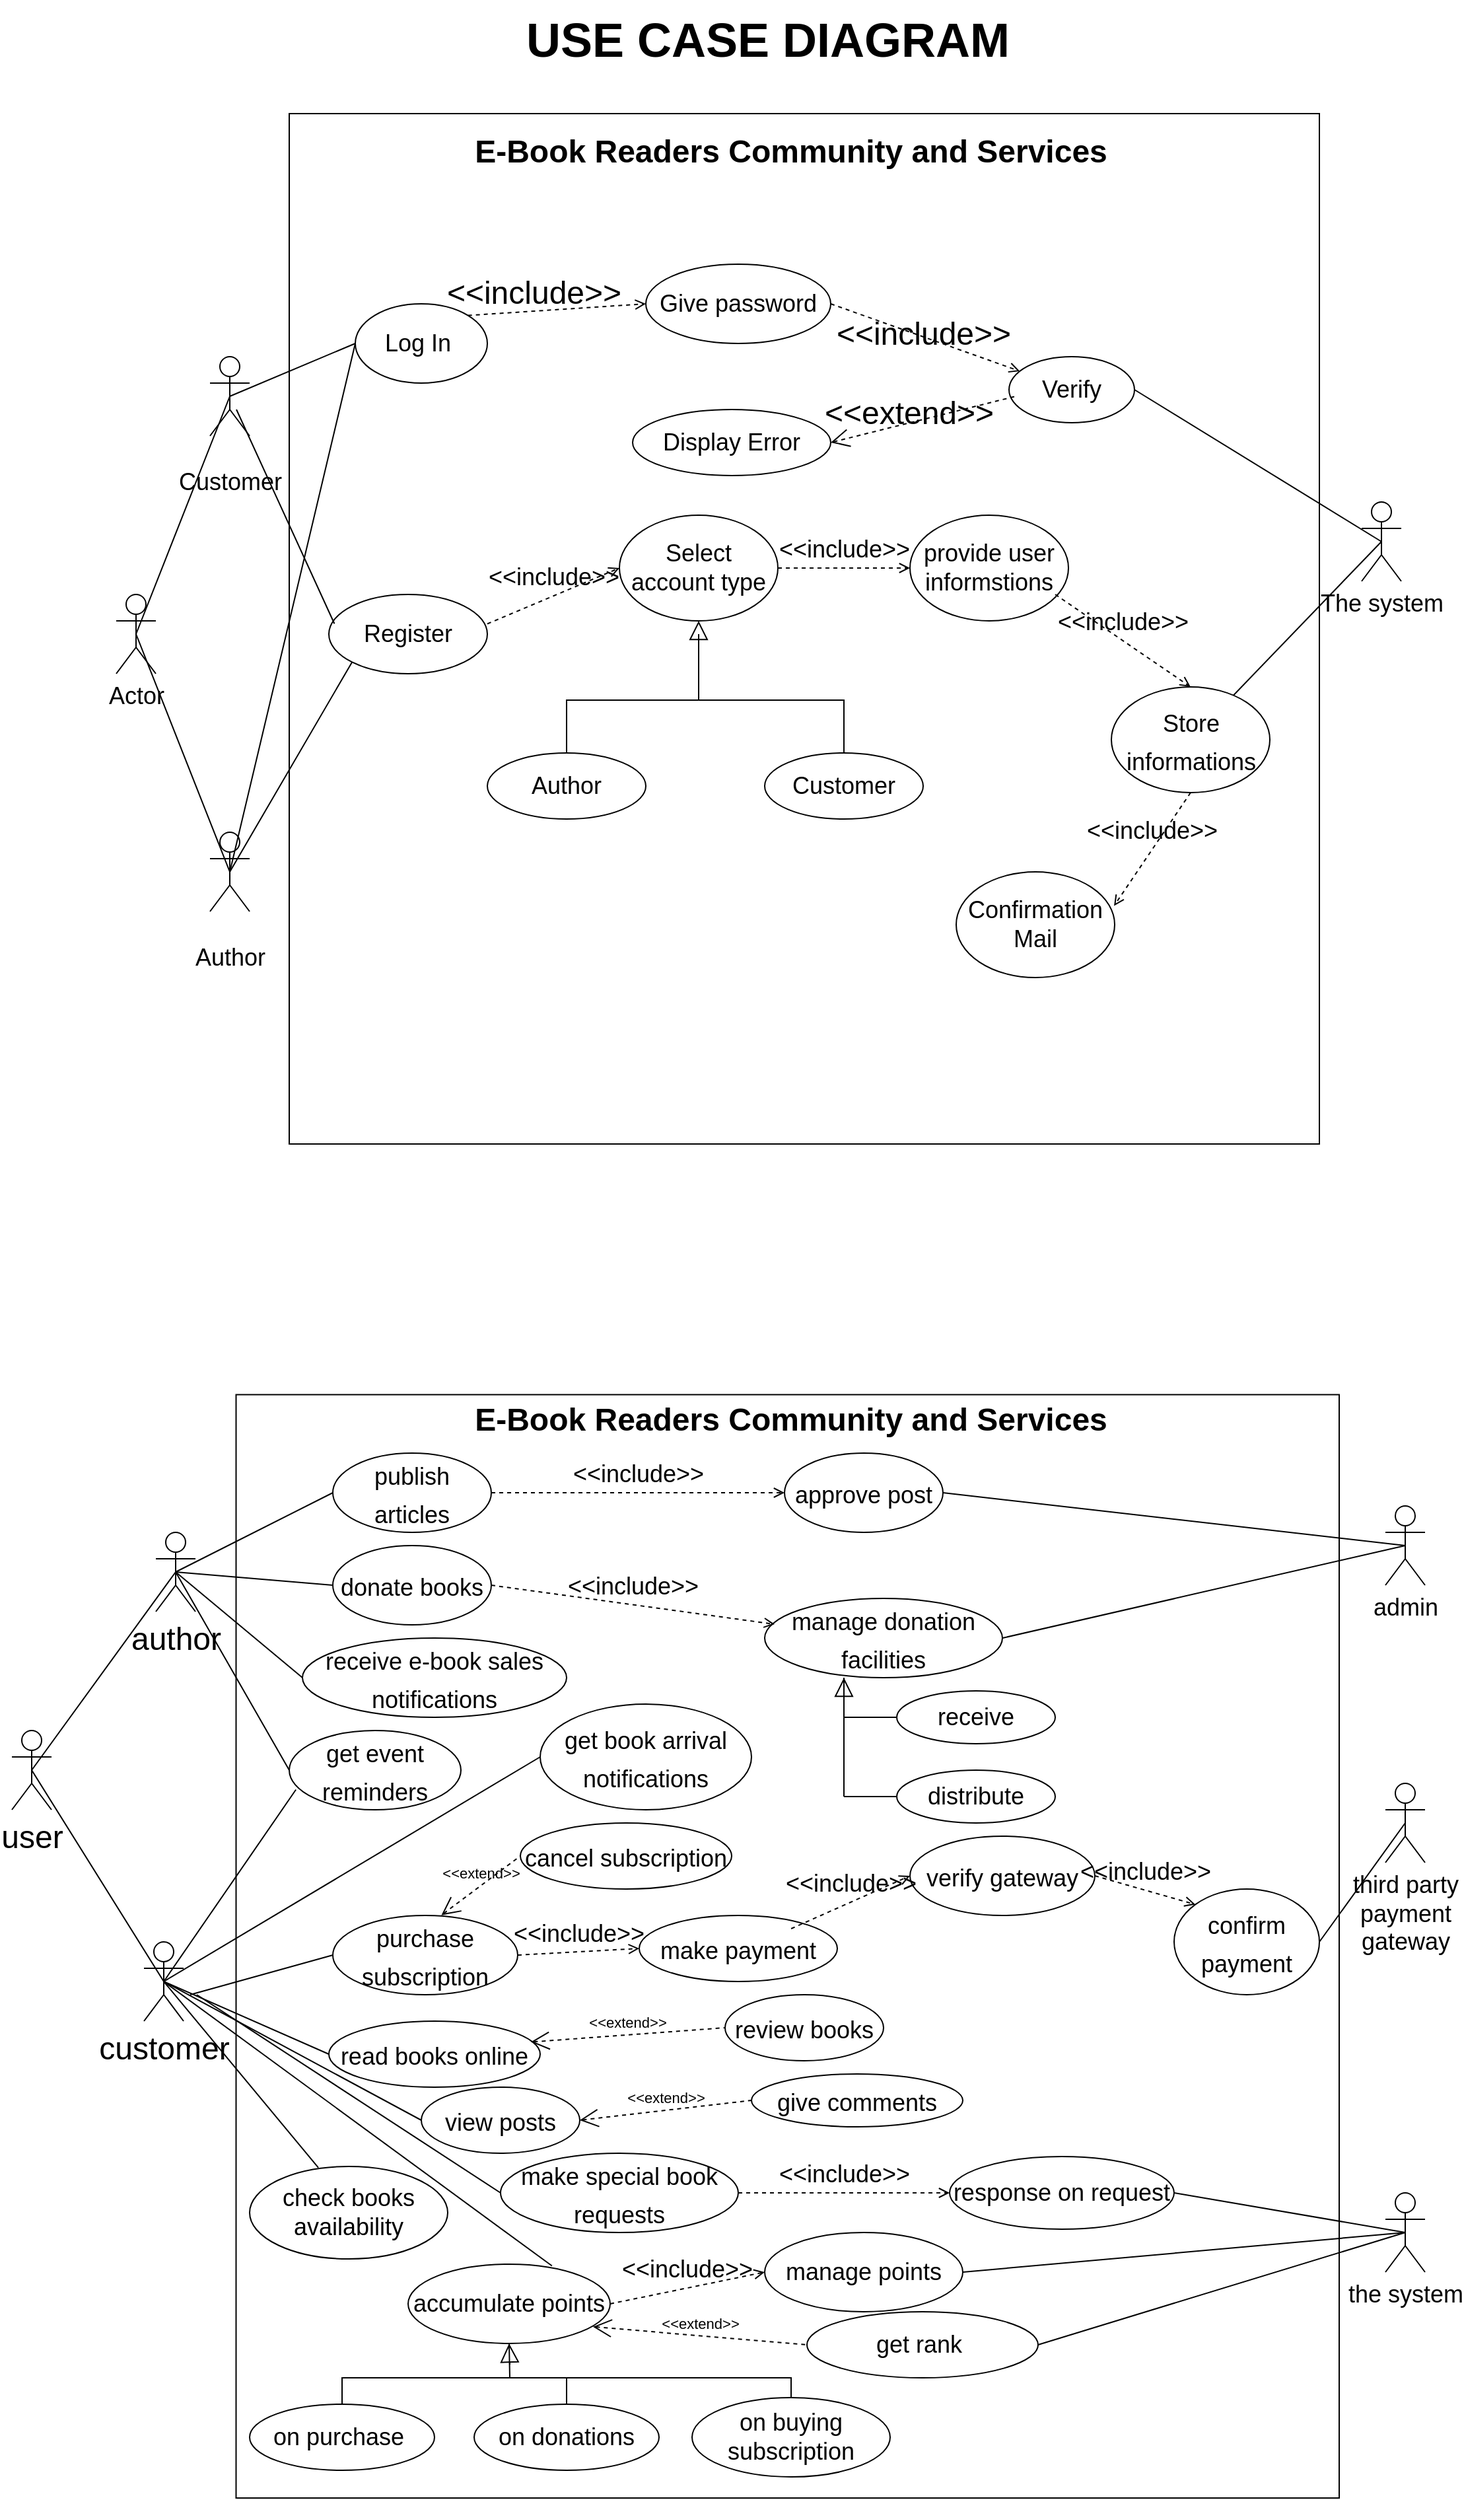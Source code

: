 <mxfile version="20.2.7" type="device"><diagram id="DqtLu0fBG9rYrL2B1Qx4" name="Page-1"><mxGraphModel dx="1038" dy="1740" grid="1" gridSize="10" guides="1" tooltips="1" connect="1" arrows="1" fold="1" page="1" pageScale="1" pageWidth="827" pageHeight="1169" math="0" shadow="0"><root><mxCell id="0"/><mxCell id="1" parent="0"/><mxCell id="-bQenztyW2nHjp4PlmXF-6" value="" style="whiteSpace=wrap;html=1;aspect=fixed;" parent="1" vertex="1"><mxGeometry x="260" y="-1034" width="780" height="780" as="geometry"/></mxCell><mxCell id="-bQenztyW2nHjp4PlmXF-8" value="&lt;b&gt;&lt;font style=&quot;font-size: 36px;&quot;&gt;USE CASE DIAGRAM&lt;/font&gt;&lt;/b&gt;" style="text;html=1;align=center;verticalAlign=middle;resizable=0;points=[];autosize=1;strokeColor=none;fillColor=none;" parent="1" vertex="1"><mxGeometry x="427" y="-1120" width="390" height="60" as="geometry"/></mxCell><mxCell id="-bQenztyW2nHjp4PlmXF-17" value="&lt;font style=&quot;font-size: 18px;&quot;&gt;Customer&lt;/font&gt;" style="shape=umlActor;verticalLabelPosition=bottom;verticalAlign=top;html=1;outlineConnect=0;fontSize=36;" parent="1" vertex="1"><mxGeometry x="200" y="-850" width="30" height="60" as="geometry"/></mxCell><mxCell id="-bQenztyW2nHjp4PlmXF-18" value="&lt;font style=&quot;font-size: 18px;&quot;&gt;Author&lt;/font&gt;" style="shape=umlActor;verticalLabelPosition=bottom;verticalAlign=top;html=1;outlineConnect=0;fontSize=36;" parent="1" vertex="1"><mxGeometry x="200" y="-490" width="30" height="60" as="geometry"/></mxCell><mxCell id="-bQenztyW2nHjp4PlmXF-21" value="Log In&amp;nbsp;" style="ellipse;whiteSpace=wrap;html=1;fontSize=18;" parent="1" vertex="1"><mxGeometry x="310" y="-890" width="100" height="60" as="geometry"/></mxCell><mxCell id="-bQenztyW2nHjp4PlmXF-22" value="Display Error" style="ellipse;whiteSpace=wrap;html=1;fontSize=18;" parent="1" vertex="1"><mxGeometry x="520" y="-810" width="150" height="50" as="geometry"/></mxCell><mxCell id="-bQenztyW2nHjp4PlmXF-23" value="Give password" style="ellipse;whiteSpace=wrap;html=1;fontSize=18;" parent="1" vertex="1"><mxGeometry x="530" y="-920" width="140" height="60" as="geometry"/></mxCell><mxCell id="-bQenztyW2nHjp4PlmXF-24" value="Select account type" style="ellipse;whiteSpace=wrap;html=1;fontSize=18;" parent="1" vertex="1"><mxGeometry x="510" y="-730" width="120" height="80" as="geometry"/></mxCell><mxCell id="-bQenztyW2nHjp4PlmXF-25" value="Verify" style="ellipse;whiteSpace=wrap;html=1;fontSize=18;" parent="1" vertex="1"><mxGeometry x="805" y="-850" width="95" height="50" as="geometry"/></mxCell><mxCell id="-bQenztyW2nHjp4PlmXF-26" value="Register" style="ellipse;whiteSpace=wrap;html=1;fontSize=18;" parent="1" vertex="1"><mxGeometry x="290" y="-670" width="120" height="60" as="geometry"/></mxCell><mxCell id="-bQenztyW2nHjp4PlmXF-27" value="provide user informstions" style="ellipse;whiteSpace=wrap;html=1;fontSize=18;" parent="1" vertex="1"><mxGeometry x="730" y="-730" width="120" height="80" as="geometry"/></mxCell><mxCell id="-bQenztyW2nHjp4PlmXF-29" value="&lt;b&gt;E-Book Readers Community and Services&lt;/b&gt;" style="text;html=1;strokeColor=none;fillColor=none;align=center;verticalAlign=middle;whiteSpace=wrap;rounded=0;fontSize=24;" parent="1" vertex="1"><mxGeometry x="305" y="-1020" width="670" height="30" as="geometry"/></mxCell><mxCell id="-bQenztyW2nHjp4PlmXF-37" value="" style="endArrow=none;html=1;rounded=0;fontSize=24;exitX=0.5;exitY=0.5;exitDx=0;exitDy=0;exitPerimeter=0;entryX=0;entryY=0.5;entryDx=0;entryDy=0;" parent="1" source="-bQenztyW2nHjp4PlmXF-17" target="-bQenztyW2nHjp4PlmXF-21" edge="1"><mxGeometry width="50" height="50" relative="1" as="geometry"><mxPoint x="250" y="-770" as="sourcePoint"/><mxPoint x="300" y="-820" as="targetPoint"/></mxGeometry></mxCell><mxCell id="-bQenztyW2nHjp4PlmXF-39" value="" style="endArrow=none;html=1;rounded=0;fontSize=24;exitX=0.667;exitY=0.667;exitDx=0;exitDy=0;exitPerimeter=0;entryX=0.035;entryY=0.369;entryDx=0;entryDy=0;entryPerimeter=0;" parent="1" source="-bQenztyW2nHjp4PlmXF-17" target="-bQenztyW2nHjp4PlmXF-26" edge="1"><mxGeometry width="50" height="50" relative="1" as="geometry"><mxPoint x="600" y="-650" as="sourcePoint"/><mxPoint x="650" y="-700" as="targetPoint"/></mxGeometry></mxCell><mxCell id="-bQenztyW2nHjp4PlmXF-40" value="&amp;lt;&amp;lt;include&amp;gt;&amp;gt;" style="html=1;verticalAlign=bottom;labelBackgroundColor=none;endArrow=open;endFill=0;dashed=1;rounded=0;fontSize=24;exitX=1;exitY=0;exitDx=0;exitDy=0;" parent="1" source="-bQenztyW2nHjp4PlmXF-21" edge="1"><mxGeometry x="-0.259" y="-3" width="160" relative="1" as="geometry"><mxPoint x="420" y="-830" as="sourcePoint"/><mxPoint x="530" y="-890" as="targetPoint"/><Array as="points"/><mxPoint as="offset"/></mxGeometry></mxCell><mxCell id="-bQenztyW2nHjp4PlmXF-41" value="&amp;lt;&amp;lt;include&amp;gt;&amp;gt;" style="html=1;verticalAlign=bottom;labelBackgroundColor=none;endArrow=open;endFill=0;dashed=1;rounded=0;fontSize=24;" parent="1" target="-bQenztyW2nHjp4PlmXF-25" edge="1"><mxGeometry x="0.045" y="-14" width="160" relative="1" as="geometry"><mxPoint x="670" y="-890" as="sourcePoint"/><mxPoint x="830" y="-890" as="targetPoint"/><mxPoint as="offset"/></mxGeometry></mxCell><mxCell id="-bQenztyW2nHjp4PlmXF-44" value="&amp;lt;&amp;lt;extend&amp;gt;&amp;gt;" style="edgeStyle=none;html=1;startArrow=open;endArrow=none;startSize=12;verticalAlign=bottom;dashed=1;labelBackgroundColor=none;rounded=0;fontSize=24;exitX=1;exitY=0.5;exitDx=0;exitDy=0;" parent="1" source="-bQenztyW2nHjp4PlmXF-22" edge="1"><mxGeometry x="-0.176" y="-10" width="160" relative="1" as="geometry"><mxPoint x="650" y="-820" as="sourcePoint"/><mxPoint x="810" y="-820" as="targetPoint"/><mxPoint x="-1" as="offset"/></mxGeometry></mxCell><mxCell id="-bQenztyW2nHjp4PlmXF-46" value="&lt;font style=&quot;font-size: 18px;&quot;&gt;Store informations&lt;/font&gt;" style="ellipse;whiteSpace=wrap;html=1;fontSize=24;" parent="1" vertex="1"><mxGeometry x="882.5" y="-600" width="120" height="80" as="geometry"/></mxCell><mxCell id="-bQenztyW2nHjp4PlmXF-47" value="Confirmation Mail" style="ellipse;whiteSpace=wrap;html=1;fontSize=18;" parent="1" vertex="1"><mxGeometry x="765" y="-460" width="120" height="80" as="geometry"/></mxCell><mxCell id="-bQenztyW2nHjp4PlmXF-50" value="&amp;lt;&amp;lt;include&amp;gt;&amp;gt;" style="html=1;verticalAlign=bottom;labelBackgroundColor=none;endArrow=open;endFill=0;dashed=1;rounded=0;fontSize=18;exitX=1;exitY=0.371;exitDx=0;exitDy=0;exitPerimeter=0;" parent="1" source="-bQenztyW2nHjp4PlmXF-26" edge="1"><mxGeometry width="160" relative="1" as="geometry"><mxPoint x="350" y="-690" as="sourcePoint"/><mxPoint x="510" y="-690" as="targetPoint"/></mxGeometry></mxCell><mxCell id="-bQenztyW2nHjp4PlmXF-51" value="&amp;lt;&amp;lt;include&amp;gt;&amp;gt;" style="html=1;verticalAlign=bottom;labelBackgroundColor=none;endArrow=open;endFill=0;dashed=1;rounded=0;fontSize=18;entryX=0;entryY=0.5;entryDx=0;entryDy=0;exitX=1;exitY=0.5;exitDx=0;exitDy=0;" parent="1" source="-bQenztyW2nHjp4PlmXF-24" target="-bQenztyW2nHjp4PlmXF-27" edge="1"><mxGeometry width="160" relative="1" as="geometry"><mxPoint x="620" y="-700" as="sourcePoint"/><mxPoint x="780" y="-700" as="targetPoint"/></mxGeometry></mxCell><mxCell id="-bQenztyW2nHjp4PlmXF-52" value="&amp;lt;&amp;lt;include&amp;gt;&amp;gt;" style="html=1;verticalAlign=bottom;labelBackgroundColor=none;endArrow=open;endFill=0;dashed=1;rounded=0;fontSize=18;entryX=0.5;entryY=0;entryDx=0;entryDy=0;" parent="1" target="-bQenztyW2nHjp4PlmXF-46" edge="1"><mxGeometry width="160" relative="1" as="geometry"><mxPoint x="840" y="-670" as="sourcePoint"/><mxPoint x="1000" y="-670" as="targetPoint"/></mxGeometry></mxCell><mxCell id="-bQenztyW2nHjp4PlmXF-54" value="&amp;lt;&amp;lt;include&amp;gt;&amp;gt;" style="html=1;verticalAlign=bottom;labelBackgroundColor=none;endArrow=open;endFill=0;dashed=1;rounded=0;fontSize=18;entryX=0.996;entryY=0.322;entryDx=0;entryDy=0;entryPerimeter=0;exitX=0.5;exitY=1;exitDx=0;exitDy=0;" parent="1" source="-bQenztyW2nHjp4PlmXF-46" target="-bQenztyW2nHjp4PlmXF-47" edge="1"><mxGeometry width="160" relative="1" as="geometry"><mxPoint x="700" y="-600" as="sourcePoint"/><mxPoint x="860" y="-600" as="targetPoint"/></mxGeometry></mxCell><mxCell id="-bQenztyW2nHjp4PlmXF-57" value="" style="endArrow=none;html=1;rounded=0;fontSize=18;exitX=0.5;exitY=0.5;exitDx=0;exitDy=0;exitPerimeter=0;entryX=0;entryY=0.5;entryDx=0;entryDy=0;" parent="1" source="-bQenztyW2nHjp4PlmXF-18" target="-bQenztyW2nHjp4PlmXF-21" edge="1"><mxGeometry width="50" height="50" relative="1" as="geometry"><mxPoint x="190" y="-470" as="sourcePoint"/><mxPoint x="240" y="-520" as="targetPoint"/></mxGeometry></mxCell><mxCell id="-bQenztyW2nHjp4PlmXF-58" value="" style="endArrow=none;html=1;rounded=0;fontSize=18;exitX=0.5;exitY=0.5;exitDx=0;exitDy=0;exitPerimeter=0;entryX=0;entryY=1;entryDx=0;entryDy=0;" parent="1" source="-bQenztyW2nHjp4PlmXF-18" target="-bQenztyW2nHjp4PlmXF-26" edge="1"><mxGeometry width="50" height="50" relative="1" as="geometry"><mxPoint x="200" y="-460" as="sourcePoint"/><mxPoint x="250" y="-510" as="targetPoint"/></mxGeometry></mxCell><mxCell id="-bQenztyW2nHjp4PlmXF-65" value="Author" style="ellipse;whiteSpace=wrap;html=1;fontSize=18;" parent="1" vertex="1"><mxGeometry x="410" y="-550" width="120" height="50" as="geometry"/></mxCell><mxCell id="-bQenztyW2nHjp4PlmXF-66" value="Customer" style="ellipse;whiteSpace=wrap;html=1;fontSize=18;" parent="1" vertex="1"><mxGeometry x="620" y="-550" width="120" height="50" as="geometry"/></mxCell><mxCell id="-bQenztyW2nHjp4PlmXF-70" value="The system" style="shape=umlActor;verticalLabelPosition=bottom;verticalAlign=top;html=1;outlineConnect=0;fontSize=18;" parent="1" vertex="1"><mxGeometry x="1072" y="-740" width="30" height="60" as="geometry"/></mxCell><mxCell id="-bQenztyW2nHjp4PlmXF-71" value="" style="endArrow=none;html=1;rounded=0;fontSize=18;exitX=1;exitY=0.5;exitDx=0;exitDy=0;entryX=0.5;entryY=0.5;entryDx=0;entryDy=0;entryPerimeter=0;" parent="1" source="-bQenztyW2nHjp4PlmXF-25" target="-bQenztyW2nHjp4PlmXF-70" edge="1"><mxGeometry width="50" height="50" relative="1" as="geometry"><mxPoint x="960" y="-750" as="sourcePoint"/><mxPoint x="1010" y="-800" as="targetPoint"/></mxGeometry></mxCell><mxCell id="-bQenztyW2nHjp4PlmXF-72" value="" style="endArrow=none;html=1;rounded=0;fontSize=18;entryX=0.5;entryY=0.5;entryDx=0;entryDy=0;entryPerimeter=0;" parent="1" source="-bQenztyW2nHjp4PlmXF-46" target="-bQenztyW2nHjp4PlmXF-70" edge="1"><mxGeometry width="50" height="50" relative="1" as="geometry"><mxPoint x="1080" y="-570" as="sourcePoint"/><mxPoint x="1130" y="-620" as="targetPoint"/></mxGeometry></mxCell><mxCell id="-bQenztyW2nHjp4PlmXF-74" value="" style="whiteSpace=wrap;html=1;aspect=fixed;fontSize=18;" parent="1" vertex="1"><mxGeometry x="219.75" y="-64.25" width="835.25" height="835.25" as="geometry"/></mxCell><mxCell id="-bQenztyW2nHjp4PlmXF-75" value="Actor" style="shape=umlActor;verticalLabelPosition=bottom;verticalAlign=top;html=1;outlineConnect=0;fontSize=18;" parent="1" vertex="1"><mxGeometry x="129" y="-670" width="30" height="60" as="geometry"/></mxCell><mxCell id="-bQenztyW2nHjp4PlmXF-77" value="" style="endArrow=none;html=1;rounded=0;fontSize=18;entryX=0.5;entryY=0.5;entryDx=0;entryDy=0;entryPerimeter=0;exitX=0.5;exitY=0.5;exitDx=0;exitDy=0;exitPerimeter=0;" parent="1" source="-bQenztyW2nHjp4PlmXF-75" target="-bQenztyW2nHjp4PlmXF-17" edge="1"><mxGeometry width="50" height="50" relative="1" as="geometry"><mxPoint x="40" y="-750" as="sourcePoint"/><mxPoint x="90" y="-800" as="targetPoint"/></mxGeometry></mxCell><mxCell id="-bQenztyW2nHjp4PlmXF-78" value="" style="endArrow=none;html=1;rounded=0;fontSize=18;exitX=0.5;exitY=0.5;exitDx=0;exitDy=0;exitPerimeter=0;entryX=0.5;entryY=0.5;entryDx=0;entryDy=0;entryPerimeter=0;" parent="1" source="-bQenztyW2nHjp4PlmXF-75" target="-bQenztyW2nHjp4PlmXF-18" edge="1"><mxGeometry width="50" height="50" relative="1" as="geometry"><mxPoint x="90" y="-520" as="sourcePoint"/><mxPoint x="140" y="-570" as="targetPoint"/></mxGeometry></mxCell><mxCell id="-bQenztyW2nHjp4PlmXF-81" value="&lt;b&gt;E-Book Readers Community and Services&lt;/b&gt;" style="text;html=1;strokeColor=none;fillColor=none;align=center;verticalAlign=middle;whiteSpace=wrap;rounded=0;fontSize=24;" parent="1" vertex="1"><mxGeometry x="355" y="-60" width="570" height="30" as="geometry"/></mxCell><mxCell id="-bQenztyW2nHjp4PlmXF-82" value="user" style="shape=umlActor;verticalLabelPosition=bottom;verticalAlign=top;html=1;outlineConnect=0;fontSize=24;" parent="1" vertex="1"><mxGeometry x="50" y="190" width="30" height="60" as="geometry"/></mxCell><mxCell id="-bQenztyW2nHjp4PlmXF-83" value="author" style="shape=umlActor;verticalLabelPosition=bottom;verticalAlign=top;html=1;outlineConnect=0;fontSize=24;" parent="1" vertex="1"><mxGeometry x="159" y="40" width="30" height="60" as="geometry"/></mxCell><mxCell id="-bQenztyW2nHjp4PlmXF-84" value="customer" style="shape=umlActor;verticalLabelPosition=bottom;verticalAlign=top;html=1;outlineConnect=0;fontSize=24;" parent="1" vertex="1"><mxGeometry x="150" y="350" width="30" height="60" as="geometry"/></mxCell><mxCell id="-bQenztyW2nHjp4PlmXF-86" value="" style="endArrow=none;html=1;rounded=0;fontSize=24;exitX=0.5;exitY=0.5;exitDx=0;exitDy=0;exitPerimeter=0;entryX=0.5;entryY=0.5;entryDx=0;entryDy=0;entryPerimeter=0;" parent="1" source="-bQenztyW2nHjp4PlmXF-82" target="-bQenztyW2nHjp4PlmXF-83" edge="1"><mxGeometry width="50" height="50" relative="1" as="geometry"><mxPoint x="120" y="250" as="sourcePoint"/><mxPoint x="170" y="200" as="targetPoint"/></mxGeometry></mxCell><mxCell id="-bQenztyW2nHjp4PlmXF-87" value="" style="endArrow=none;html=1;rounded=0;fontSize=24;entryX=0.5;entryY=0.5;entryDx=0;entryDy=0;entryPerimeter=0;exitX=0.5;exitY=0.5;exitDx=0;exitDy=0;exitPerimeter=0;" parent="1" source="-bQenztyW2nHjp4PlmXF-84" target="-bQenztyW2nHjp4PlmXF-82" edge="1"><mxGeometry width="50" height="50" relative="1" as="geometry"><mxPoint x="80" y="390" as="sourcePoint"/><mxPoint x="130" y="340" as="targetPoint"/></mxGeometry></mxCell><mxCell id="-bQenztyW2nHjp4PlmXF-92" value="&lt;font style=&quot;font-size: 18px;&quot;&gt;approve post&lt;/font&gt;" style="ellipse;whiteSpace=wrap;html=1;fontSize=24;" parent="1" vertex="1"><mxGeometry x="635" y="-20" width="120" height="60" as="geometry"/></mxCell><mxCell id="-bQenztyW2nHjp4PlmXF-93" value="&lt;font style=&quot;font-size: 18px;&quot;&gt;publish articles&lt;/font&gt;" style="ellipse;whiteSpace=wrap;html=1;fontSize=24;" parent="1" vertex="1"><mxGeometry x="293" y="-20" width="120" height="60" as="geometry"/></mxCell><mxCell id="-bQenztyW2nHjp4PlmXF-94" value="&lt;font style=&quot;font-size: 18px;&quot;&gt;donate books&lt;/font&gt;" style="ellipse;whiteSpace=wrap;html=1;fontSize=24;" parent="1" vertex="1"><mxGeometry x="293" y="50" width="120" height="60" as="geometry"/></mxCell><mxCell id="-bQenztyW2nHjp4PlmXF-95" value="&lt;font style=&quot;font-size: 18px;&quot;&gt;manage donation facilities&lt;/font&gt;" style="ellipse;whiteSpace=wrap;html=1;fontSize=24;" parent="1" vertex="1"><mxGeometry x="620" y="90" width="180" height="60" as="geometry"/></mxCell><mxCell id="-bQenztyW2nHjp4PlmXF-96" value="&lt;font style=&quot;font-size: 18px;&quot;&gt;receive e-book sales notifications&lt;/font&gt;" style="ellipse;whiteSpace=wrap;html=1;fontSize=24;" parent="1" vertex="1"><mxGeometry x="270" y="120" width="200" height="60" as="geometry"/></mxCell><mxCell id="-bQenztyW2nHjp4PlmXF-97" value="&lt;font style=&quot;font-size: 18px;&quot;&gt;make payment&lt;/font&gt;" style="ellipse;whiteSpace=wrap;html=1;fontSize=24;" parent="1" vertex="1"><mxGeometry x="525" y="330" width="150" height="50" as="geometry"/></mxCell><mxCell id="-bQenztyW2nHjp4PlmXF-98" value="&lt;font style=&quot;font-size: 18px;&quot;&gt;get event reminders&lt;/font&gt;" style="ellipse;whiteSpace=wrap;html=1;fontSize=24;" parent="1" vertex="1"><mxGeometry x="260" y="190" width="130" height="60" as="geometry"/></mxCell><mxCell id="-bQenztyW2nHjp4PlmXF-99" value="&lt;font style=&quot;font-size: 18px;&quot;&gt;get book arrival notifications&lt;/font&gt;" style="ellipse;whiteSpace=wrap;html=1;fontSize=24;" parent="1" vertex="1"><mxGeometry x="450" y="170" width="160" height="80" as="geometry"/></mxCell><mxCell id="-bQenztyW2nHjp4PlmXF-100" value="&lt;font style=&quot;font-size: 18px;&quot;&gt;purchase subscription&lt;/font&gt;" style="ellipse;whiteSpace=wrap;html=1;fontSize=24;" parent="1" vertex="1"><mxGeometry x="293" y="330" width="140" height="60" as="geometry"/></mxCell><mxCell id="-bQenztyW2nHjp4PlmXF-102" value="&lt;font style=&quot;font-size: 18px;&quot;&gt;read books online&lt;/font&gt;" style="ellipse;whiteSpace=wrap;html=1;fontSize=24;" parent="1" vertex="1"><mxGeometry x="290" y="410" width="160" height="50" as="geometry"/></mxCell><mxCell id="-bQenztyW2nHjp4PlmXF-104" value="&lt;font style=&quot;font-size: 18px;&quot;&gt;verify gateway&lt;/font&gt;" style="ellipse;whiteSpace=wrap;html=1;fontSize=24;" parent="1" vertex="1"><mxGeometry x="730" y="270" width="140" height="60" as="geometry"/></mxCell><mxCell id="-bQenztyW2nHjp4PlmXF-105" value="&lt;font style=&quot;font-size: 18px;&quot;&gt;view posts&lt;/font&gt;" style="ellipse;whiteSpace=wrap;html=1;fontSize=24;" parent="1" vertex="1"><mxGeometry x="360" y="460" width="120" height="50" as="geometry"/></mxCell><mxCell id="-bQenztyW2nHjp4PlmXF-106" value="&lt;font style=&quot;font-size: 18px;&quot;&gt;review books&lt;/font&gt;" style="ellipse;whiteSpace=wrap;html=1;fontSize=24;" parent="1" vertex="1"><mxGeometry x="590" y="390" width="120" height="50" as="geometry"/></mxCell><mxCell id="-bQenztyW2nHjp4PlmXF-107" value="&lt;font style=&quot;font-size: 18px;&quot;&gt;give comments&lt;/font&gt;" style="ellipse;whiteSpace=wrap;html=1;fontSize=24;" parent="1" vertex="1"><mxGeometry x="610" y="450" width="160" height="40" as="geometry"/></mxCell><mxCell id="-bQenztyW2nHjp4PlmXF-108" value="&lt;font style=&quot;font-size: 18px;&quot;&gt;confirm payment&lt;/font&gt;" style="ellipse;whiteSpace=wrap;html=1;fontSize=24;" parent="1" vertex="1"><mxGeometry x="930" y="310" width="110" height="80" as="geometry"/></mxCell><mxCell id="-bQenztyW2nHjp4PlmXF-109" value="&lt;font style=&quot;font-size: 18px;&quot;&gt;make special book requests&lt;/font&gt;" style="ellipse;whiteSpace=wrap;html=1;fontSize=24;" parent="1" vertex="1"><mxGeometry x="420" y="510" width="180" height="60" as="geometry"/></mxCell><mxCell id="-bQenztyW2nHjp4PlmXF-110" value="&lt;font style=&quot;font-size: 18px;&quot;&gt;cancel subscription&lt;/font&gt;" style="ellipse;whiteSpace=wrap;html=1;fontSize=24;" parent="1" vertex="1"><mxGeometry x="435" y="260" width="160" height="50" as="geometry"/></mxCell><mxCell id="-bQenztyW2nHjp4PlmXF-112" value="" style="endArrow=none;html=1;rounded=0;fontSize=18;entryX=0;entryY=0.5;entryDx=0;entryDy=0;exitX=0.5;exitY=0.5;exitDx=0;exitDy=0;exitPerimeter=0;" parent="1" source="-bQenztyW2nHjp4PlmXF-83" target="-bQenztyW2nHjp4PlmXF-93" edge="1"><mxGeometry width="50" height="50" relative="1" as="geometry"><mxPoint x="600" y="230" as="sourcePoint"/><mxPoint x="650" y="180" as="targetPoint"/></mxGeometry></mxCell><mxCell id="-bQenztyW2nHjp4PlmXF-113" value="" style="endArrow=none;html=1;rounded=0;fontSize=18;exitX=0.5;exitY=0.5;exitDx=0;exitDy=0;exitPerimeter=0;entryX=0;entryY=0.5;entryDx=0;entryDy=0;" parent="1" source="-bQenztyW2nHjp4PlmXF-83" target="-bQenztyW2nHjp4PlmXF-94" edge="1"><mxGeometry width="50" height="50" relative="1" as="geometry"><mxPoint x="250" y="130" as="sourcePoint"/><mxPoint x="300" y="80" as="targetPoint"/></mxGeometry></mxCell><mxCell id="-bQenztyW2nHjp4PlmXF-114" value="" style="endArrow=none;html=1;rounded=0;fontSize=18;exitX=0.5;exitY=0.5;exitDx=0;exitDy=0;exitPerimeter=0;entryX=0;entryY=0.5;entryDx=0;entryDy=0;" parent="1" source="-bQenztyW2nHjp4PlmXF-83" target="-bQenztyW2nHjp4PlmXF-96" edge="1"><mxGeometry width="50" height="50" relative="1" as="geometry"><mxPoint x="230" y="180" as="sourcePoint"/><mxPoint x="280" y="130" as="targetPoint"/></mxGeometry></mxCell><mxCell id="-bQenztyW2nHjp4PlmXF-115" value="" style="endArrow=none;html=1;rounded=0;fontSize=18;exitX=0.5;exitY=0.5;exitDx=0;exitDy=0;exitPerimeter=0;entryX=0;entryY=0.5;entryDx=0;entryDy=0;" parent="1" source="-bQenztyW2nHjp4PlmXF-83" target="-bQenztyW2nHjp4PlmXF-98" edge="1"><mxGeometry width="50" height="50" relative="1" as="geometry"><mxPoint x="250" y="260" as="sourcePoint"/><mxPoint x="300" y="210" as="targetPoint"/></mxGeometry></mxCell><mxCell id="-bQenztyW2nHjp4PlmXF-116" value="" style="endArrow=none;html=1;rounded=0;fontSize=18;exitX=0.5;exitY=0.5;exitDx=0;exitDy=0;exitPerimeter=0;entryX=0;entryY=0.5;entryDx=0;entryDy=0;" parent="1" source="-bQenztyW2nHjp4PlmXF-84" target="-bQenztyW2nHjp4PlmXF-99" edge="1"><mxGeometry width="50" height="50" relative="1" as="geometry"><mxPoint x="600" y="230" as="sourcePoint"/><mxPoint x="650" y="180" as="targetPoint"/></mxGeometry></mxCell><mxCell id="-bQenztyW2nHjp4PlmXF-117" value="" style="endArrow=none;html=1;rounded=0;fontSize=18;entryX=0;entryY=0.5;entryDx=0;entryDy=0;" parent="1" target="-bQenztyW2nHjp4PlmXF-100" edge="1"><mxGeometry width="50" height="50" relative="1" as="geometry"><mxPoint x="185" y="390" as="sourcePoint"/><mxPoint x="300" y="380" as="targetPoint"/></mxGeometry></mxCell><mxCell id="-bQenztyW2nHjp4PlmXF-118" value="" style="endArrow=none;html=1;rounded=0;fontSize=18;exitX=0.5;exitY=0.5;exitDx=0;exitDy=0;exitPerimeter=0;entryX=0.039;entryY=0.746;entryDx=0;entryDy=0;entryPerimeter=0;" parent="1" source="-bQenztyW2nHjp4PlmXF-84" target="-bQenztyW2nHjp4PlmXF-98" edge="1"><mxGeometry width="50" height="50" relative="1" as="geometry"><mxPoint x="610" y="370" as="sourcePoint"/><mxPoint x="650" y="330" as="targetPoint"/></mxGeometry></mxCell><mxCell id="-bQenztyW2nHjp4PlmXF-119" value="" style="endArrow=none;html=1;rounded=0;fontSize=18;exitX=0.5;exitY=0.5;exitDx=0;exitDy=0;exitPerimeter=0;entryX=0;entryY=0.5;entryDx=0;entryDy=0;" parent="1" source="-bQenztyW2nHjp4PlmXF-84" target="-bQenztyW2nHjp4PlmXF-102" edge="1"><mxGeometry width="50" height="50" relative="1" as="geometry"><mxPoint x="250" y="460" as="sourcePoint"/><mxPoint x="300" y="410" as="targetPoint"/></mxGeometry></mxCell><mxCell id="-bQenztyW2nHjp4PlmXF-120" value="" style="endArrow=none;html=1;rounded=0;fontSize=18;exitX=0.5;exitY=0.5;exitDx=0;exitDy=0;exitPerimeter=0;entryX=0;entryY=0.5;entryDx=0;entryDy=0;" parent="1" source="-bQenztyW2nHjp4PlmXF-84" target="-bQenztyW2nHjp4PlmXF-105" edge="1"><mxGeometry width="50" height="50" relative="1" as="geometry"><mxPoint x="230" y="530" as="sourcePoint"/><mxPoint x="280" y="480" as="targetPoint"/></mxGeometry></mxCell><mxCell id="-bQenztyW2nHjp4PlmXF-121" value="" style="endArrow=none;html=1;rounded=0;fontSize=18;entryX=0;entryY=0.5;entryDx=0;entryDy=0;" parent="1" target="-bQenztyW2nHjp4PlmXF-109" edge="1"><mxGeometry width="50" height="50" relative="1" as="geometry"><mxPoint x="190" y="390" as="sourcePoint"/><mxPoint x="300" y="510" as="targetPoint"/></mxGeometry></mxCell><mxCell id="-bQenztyW2nHjp4PlmXF-122" value="check books availability" style="ellipse;whiteSpace=wrap;html=1;fontSize=18;" parent="1" vertex="1"><mxGeometry x="230" y="520" width="150" height="70" as="geometry"/></mxCell><mxCell id="-bQenztyW2nHjp4PlmXF-123" value="accumulate points" style="ellipse;whiteSpace=wrap;html=1;fontSize=18;" parent="1" vertex="1"><mxGeometry x="350" y="594" width="153" height="60" as="geometry"/></mxCell><mxCell id="-bQenztyW2nHjp4PlmXF-124" value="response on request" style="ellipse;whiteSpace=wrap;html=1;fontSize=18;" parent="1" vertex="1"><mxGeometry x="760" y="512.5" width="170" height="55" as="geometry"/></mxCell><mxCell id="-bQenztyW2nHjp4PlmXF-125" value="get rank&amp;nbsp;" style="ellipse;whiteSpace=wrap;html=1;fontSize=18;" parent="1" vertex="1"><mxGeometry x="652" y="630" width="175" height="50" as="geometry"/></mxCell><mxCell id="-bQenztyW2nHjp4PlmXF-126" value="manage points" style="ellipse;whiteSpace=wrap;html=1;fontSize=18;" parent="1" vertex="1"><mxGeometry x="620" y="570" width="150" height="60" as="geometry"/></mxCell><mxCell id="-bQenztyW2nHjp4PlmXF-128" value="admin" style="shape=umlActor;verticalLabelPosition=bottom;verticalAlign=top;html=1;outlineConnect=0;fontSize=18;" parent="1" vertex="1"><mxGeometry x="1090" y="20" width="30" height="60" as="geometry"/></mxCell><mxCell id="-bQenztyW2nHjp4PlmXF-129" value="third party&lt;br&gt;payment&lt;br&gt;gateway&lt;br&gt;" style="shape=umlActor;verticalLabelPosition=bottom;verticalAlign=top;html=1;outlineConnect=0;fontSize=18;align=center;" parent="1" vertex="1"><mxGeometry x="1090" y="230" width="30" height="60" as="geometry"/></mxCell><mxCell id="-bQenztyW2nHjp4PlmXF-130" value="the system&lt;br&gt;" style="shape=umlActor;verticalLabelPosition=bottom;verticalAlign=top;html=1;outlineConnect=0;fontSize=18;" parent="1" vertex="1"><mxGeometry x="1090" y="540" width="30" height="60" as="geometry"/></mxCell><mxCell id="-bQenztyW2nHjp4PlmXF-132" value="on purchase&amp;nbsp;" style="ellipse;whiteSpace=wrap;html=1;fontSize=18;" parent="1" vertex="1"><mxGeometry x="230" y="700" width="140" height="50" as="geometry"/></mxCell><mxCell id="-bQenztyW2nHjp4PlmXF-133" value="on donations" style="ellipse;whiteSpace=wrap;html=1;fontSize=18;" parent="1" vertex="1"><mxGeometry x="400" y="700" width="140" height="50" as="geometry"/></mxCell><mxCell id="-bQenztyW2nHjp4PlmXF-134" value="on buying subscription" style="ellipse;whiteSpace=wrap;html=1;fontSize=18;" parent="1" vertex="1"><mxGeometry x="565" y="695" width="150" height="60" as="geometry"/></mxCell><mxCell id="-bQenztyW2nHjp4PlmXF-135" value="" style="endArrow=none;html=1;rounded=0;fontSize=18;exitX=0.5;exitY=0.5;exitDx=0;exitDy=0;exitPerimeter=0;entryX=0.347;entryY=0.013;entryDx=0;entryDy=0;entryPerimeter=0;" parent="1" source="-bQenztyW2nHjp4PlmXF-84" target="-bQenztyW2nHjp4PlmXF-122" edge="1"><mxGeometry width="50" height="50" relative="1" as="geometry"><mxPoint x="230" y="520" as="sourcePoint"/><mxPoint x="280" y="470" as="targetPoint"/></mxGeometry></mxCell><mxCell id="-bQenztyW2nHjp4PlmXF-136" value="" style="endArrow=none;html=1;rounded=0;fontSize=18;entryX=0.712;entryY=0.021;entryDx=0;entryDy=0;entryPerimeter=0;exitX=0.5;exitY=0.5;exitDx=0;exitDy=0;exitPerimeter=0;" parent="1" source="-bQenztyW2nHjp4PlmXF-84" target="-bQenztyW2nHjp4PlmXF-123" edge="1"><mxGeometry width="50" height="50" relative="1" as="geometry"><mxPoint x="190" y="390" as="sourcePoint"/><mxPoint x="340" y="610" as="targetPoint"/></mxGeometry></mxCell><mxCell id="-bQenztyW2nHjp4PlmXF-137" value="&amp;lt;&amp;lt;include&amp;gt;&amp;gt;" style="html=1;verticalAlign=bottom;labelBackgroundColor=none;endArrow=open;endFill=0;dashed=1;rounded=0;fontSize=18;exitX=1;exitY=0.5;exitDx=0;exitDy=0;entryX=0;entryY=0.5;entryDx=0;entryDy=0;" parent="1" source="-bQenztyW2nHjp4PlmXF-93" target="-bQenztyW2nHjp4PlmXF-92" edge="1"><mxGeometry width="160" relative="1" as="geometry"><mxPoint x="540" y="290" as="sourcePoint"/><mxPoint x="700" y="290" as="targetPoint"/></mxGeometry></mxCell><mxCell id="-bQenztyW2nHjp4PlmXF-139" value="&amp;lt;&amp;lt;include&amp;gt;&amp;gt;" style="html=1;verticalAlign=bottom;labelBackgroundColor=none;endArrow=open;endFill=0;dashed=1;rounded=0;fontSize=18;entryX=0.042;entryY=0.326;entryDx=0;entryDy=0;entryPerimeter=0;exitX=1;exitY=0.5;exitDx=0;exitDy=0;" parent="1" source="-bQenztyW2nHjp4PlmXF-94" target="-bQenztyW2nHjp4PlmXF-95" edge="1"><mxGeometry width="160" relative="1" as="geometry"><mxPoint x="420" y="80" as="sourcePoint"/><mxPoint x="580" y="80" as="targetPoint"/></mxGeometry></mxCell><mxCell id="-bQenztyW2nHjp4PlmXF-140" value="&amp;lt;&amp;lt;include&amp;gt;&amp;gt;" style="html=1;verticalAlign=bottom;labelBackgroundColor=none;endArrow=open;endFill=0;dashed=1;rounded=0;fontSize=18;exitX=1;exitY=0.5;exitDx=0;exitDy=0;entryX=0;entryY=0.5;entryDx=0;entryDy=0;" parent="1" source="-bQenztyW2nHjp4PlmXF-100" target="-bQenztyW2nHjp4PlmXF-97" edge="1"><mxGeometry width="160" relative="1" as="geometry"><mxPoint x="430" y="350" as="sourcePoint"/><mxPoint x="510" y="350" as="targetPoint"/></mxGeometry></mxCell><mxCell id="-bQenztyW2nHjp4PlmXF-141" value="&amp;lt;&amp;lt;include&amp;gt;&amp;gt;" style="html=1;verticalAlign=bottom;labelBackgroundColor=none;endArrow=open;endFill=0;dashed=1;rounded=0;fontSize=18;exitX=0.767;exitY=0.2;exitDx=0;exitDy=0;exitPerimeter=0;entryX=0;entryY=0.5;entryDx=0;entryDy=0;" parent="1" source="-bQenztyW2nHjp4PlmXF-97" target="-bQenztyW2nHjp4PlmXF-104" edge="1"><mxGeometry width="160" relative="1" as="geometry"><mxPoint x="540" y="290" as="sourcePoint"/><mxPoint x="700" y="290" as="targetPoint"/></mxGeometry></mxCell><mxCell id="-bQenztyW2nHjp4PlmXF-143" value="&amp;lt;&amp;lt;include&amp;gt;&amp;gt;" style="html=1;verticalAlign=bottom;labelBackgroundColor=none;endArrow=open;endFill=0;dashed=1;rounded=0;fontSize=18;entryX=0;entryY=0;entryDx=0;entryDy=0;exitX=1;exitY=0.5;exitDx=0;exitDy=0;" parent="1" source="-bQenztyW2nHjp4PlmXF-104" target="-bQenztyW2nHjp4PlmXF-108" edge="1"><mxGeometry width="160" relative="1" as="geometry"><mxPoint x="840" y="290" as="sourcePoint"/><mxPoint x="1000" y="290" as="targetPoint"/></mxGeometry></mxCell><mxCell id="-bQenztyW2nHjp4PlmXF-144" value="&amp;lt;&amp;lt;include&amp;gt;&amp;gt;" style="html=1;verticalAlign=bottom;labelBackgroundColor=none;endArrow=open;endFill=0;dashed=1;rounded=0;fontSize=18;exitX=1;exitY=0.5;exitDx=0;exitDy=0;entryX=0;entryY=0.5;entryDx=0;entryDy=0;" parent="1" source="-bQenztyW2nHjp4PlmXF-109" target="-bQenztyW2nHjp4PlmXF-124" edge="1"><mxGeometry width="160" relative="1" as="geometry"><mxPoint x="600" y="530" as="sourcePoint"/><mxPoint x="760" y="530" as="targetPoint"/></mxGeometry></mxCell><mxCell id="-bQenztyW2nHjp4PlmXF-145" value="&amp;lt;&amp;lt;include&amp;gt;&amp;gt;" style="html=1;verticalAlign=bottom;labelBackgroundColor=none;endArrow=open;endFill=0;dashed=1;rounded=0;fontSize=18;exitX=1;exitY=0.5;exitDx=0;exitDy=0;" parent="1" source="-bQenztyW2nHjp4PlmXF-123" edge="1"><mxGeometry width="160" relative="1" as="geometry"><mxPoint x="490" y="590" as="sourcePoint"/><mxPoint x="620" y="600" as="targetPoint"/></mxGeometry></mxCell><mxCell id="-bQenztyW2nHjp4PlmXF-146" value="" style="endArrow=none;html=1;rounded=0;fontSize=18;entryX=0.5;entryY=0.5;entryDx=0;entryDy=0;entryPerimeter=0;exitX=1;exitY=0.5;exitDx=0;exitDy=0;" parent="1" source="-bQenztyW2nHjp4PlmXF-124" target="-bQenztyW2nHjp4PlmXF-130" edge="1"><mxGeometry width="50" height="50" relative="1" as="geometry"><mxPoint x="1000" y="550" as="sourcePoint"/><mxPoint x="1050" y="500" as="targetPoint"/></mxGeometry></mxCell><mxCell id="-bQenztyW2nHjp4PlmXF-147" value="" style="endArrow=none;html=1;rounded=0;fontSize=18;exitX=1;exitY=0.5;exitDx=0;exitDy=0;entryX=0.5;entryY=0.5;entryDx=0;entryDy=0;entryPerimeter=0;" parent="1" source="-bQenztyW2nHjp4PlmXF-126" target="-bQenztyW2nHjp4PlmXF-130" edge="1"><mxGeometry width="50" height="50" relative="1" as="geometry"><mxPoint x="930" y="640" as="sourcePoint"/><mxPoint x="980" y="590" as="targetPoint"/></mxGeometry></mxCell><mxCell id="-bQenztyW2nHjp4PlmXF-148" value="" style="endArrow=none;html=1;rounded=0;fontSize=18;exitX=1;exitY=0.5;exitDx=0;exitDy=0;entryX=0.5;entryY=0.5;entryDx=0;entryDy=0;entryPerimeter=0;" parent="1" source="-bQenztyW2nHjp4PlmXF-125" target="-bQenztyW2nHjp4PlmXF-130" edge="1"><mxGeometry width="50" height="50" relative="1" as="geometry"><mxPoint x="920" y="710" as="sourcePoint"/><mxPoint x="970" y="660" as="targetPoint"/></mxGeometry></mxCell><mxCell id="-bQenztyW2nHjp4PlmXF-149" value="" style="endArrow=none;html=1;rounded=0;fontSize=18;entryX=0.5;entryY=0.5;entryDx=0;entryDy=0;entryPerimeter=0;exitX=1;exitY=0.5;exitDx=0;exitDy=0;" parent="1" source="-bQenztyW2nHjp4PlmXF-108" target="-bQenztyW2nHjp4PlmXF-129" edge="1"><mxGeometry width="50" height="50" relative="1" as="geometry"><mxPoint x="990" y="300" as="sourcePoint"/><mxPoint x="1040" y="250" as="targetPoint"/></mxGeometry></mxCell><mxCell id="-bQenztyW2nHjp4PlmXF-150" value="" style="endArrow=none;html=1;rounded=0;fontSize=18;exitX=1;exitY=0.5;exitDx=0;exitDy=0;entryX=0.5;entryY=0.5;entryDx=0;entryDy=0;entryPerimeter=0;" parent="1" source="-bQenztyW2nHjp4PlmXF-92" target="-bQenztyW2nHjp4PlmXF-128" edge="1"><mxGeometry width="50" height="50" relative="1" as="geometry"><mxPoint x="930" y="70" as="sourcePoint"/><mxPoint x="980" y="20" as="targetPoint"/></mxGeometry></mxCell><mxCell id="-bQenztyW2nHjp4PlmXF-151" value="" style="endArrow=none;html=1;rounded=0;fontSize=18;exitX=1;exitY=0.5;exitDx=0;exitDy=0;entryX=0.5;entryY=0.5;entryDx=0;entryDy=0;entryPerimeter=0;" parent="1" source="-bQenztyW2nHjp4PlmXF-95" target="-bQenztyW2nHjp4PlmXF-128" edge="1"><mxGeometry width="50" height="50" relative="1" as="geometry"><mxPoint x="950" y="110" as="sourcePoint"/><mxPoint x="1000" y="60" as="targetPoint"/></mxGeometry></mxCell><mxCell id="-bQenztyW2nHjp4PlmXF-169" value="receive" style="ellipse;whiteSpace=wrap;html=1;fontSize=18;" parent="1" vertex="1"><mxGeometry x="720" y="160" width="120" height="40" as="geometry"/></mxCell><mxCell id="-bQenztyW2nHjp4PlmXF-170" value="distribute" style="ellipse;whiteSpace=wrap;html=1;fontSize=18;" parent="1" vertex="1"><mxGeometry x="720" y="220" width="120" height="40" as="geometry"/></mxCell><mxCell id="HKOhC15FnldLX2gu7HYi-2" value="&amp;lt;&amp;lt;extend&amp;gt;&amp;gt;" style="edgeStyle=none;html=1;startArrow=open;endArrow=none;startSize=12;verticalAlign=bottom;dashed=1;labelBackgroundColor=none;rounded=0;entryX=0;entryY=0.5;entryDx=0;entryDy=0;exitX=0.587;exitY=-0.003;exitDx=0;exitDy=0;exitPerimeter=0;" parent="1" source="-bQenztyW2nHjp4PlmXF-100" target="-bQenztyW2nHjp4PlmXF-110" edge="1"><mxGeometry width="160" relative="1" as="geometry"><mxPoint x="350" y="330" as="sourcePoint"/><mxPoint x="510" y="330" as="targetPoint"/></mxGeometry></mxCell><mxCell id="HKOhC15FnldLX2gu7HYi-3" value="&amp;lt;&amp;lt;extend&amp;gt;&amp;gt;" style="edgeStyle=none;html=1;startArrow=open;endArrow=none;startSize=12;verticalAlign=bottom;dashed=1;labelBackgroundColor=none;rounded=0;entryX=0;entryY=0.5;entryDx=0;entryDy=0;exitX=0.956;exitY=0.316;exitDx=0;exitDy=0;exitPerimeter=0;" parent="1" source="-bQenztyW2nHjp4PlmXF-102" target="-bQenztyW2nHjp4PlmXF-106" edge="1"><mxGeometry width="160" relative="1" as="geometry"><mxPoint x="450" y="430" as="sourcePoint"/><mxPoint x="610" y="430" as="targetPoint"/></mxGeometry></mxCell><mxCell id="HKOhC15FnldLX2gu7HYi-4" value="&amp;lt;&amp;lt;extend&amp;gt;&amp;gt;" style="edgeStyle=none;html=1;startArrow=open;endArrow=none;startSize=12;verticalAlign=bottom;dashed=1;labelBackgroundColor=none;rounded=0;exitX=1;exitY=0.5;exitDx=0;exitDy=0;entryX=0;entryY=0.5;entryDx=0;entryDy=0;" parent="1" source="-bQenztyW2nHjp4PlmXF-105" target="-bQenztyW2nHjp4PlmXF-107" edge="1"><mxGeometry width="160" relative="1" as="geometry"><mxPoint x="460" y="450" as="sourcePoint"/><mxPoint x="620" y="450" as="targetPoint"/></mxGeometry></mxCell><mxCell id="HKOhC15FnldLX2gu7HYi-5" value="&amp;lt;&amp;lt;extend&amp;gt;&amp;gt;" style="edgeStyle=none;html=1;startArrow=open;endArrow=none;startSize=12;verticalAlign=bottom;dashed=1;labelBackgroundColor=none;rounded=0;exitX=0.915;exitY=0.789;exitDx=0;exitDy=0;exitPerimeter=0;entryX=0;entryY=0.5;entryDx=0;entryDy=0;" parent="1" source="-bQenztyW2nHjp4PlmXF-123" target="-bQenztyW2nHjp4PlmXF-125" edge="1"><mxGeometry width="160" relative="1" as="geometry"><mxPoint x="500" y="640" as="sourcePoint"/><mxPoint x="660" y="640" as="targetPoint"/></mxGeometry></mxCell><mxCell id="HKOhC15FnldLX2gu7HYi-7" value="" style="endArrow=block;dashed=1;endFill=0;endSize=12;html=1;rounded=0;strokeColor=#000000;" parent="1" edge="1"><mxGeometry width="160" relative="1" as="geometry"><mxPoint x="720" y="240" as="sourcePoint"/><mxPoint x="680" y="150" as="targetPoint"/><Array as="points"><mxPoint x="680" y="240"/><mxPoint x="680" y="170"/></Array></mxGeometry></mxCell><mxCell id="HKOhC15FnldLX2gu7HYi-8" value="" style="endArrow=none;html=1;rounded=0;strokeColor=#000000;entryX=0;entryY=0.5;entryDx=0;entryDy=0;" parent="1" target="-bQenztyW2nHjp4PlmXF-169" edge="1"><mxGeometry width="50" height="50" relative="1" as="geometry"><mxPoint x="680" y="180" as="sourcePoint"/><mxPoint x="690" y="190" as="targetPoint"/></mxGeometry></mxCell><mxCell id="HKOhC15FnldLX2gu7HYi-9" value="" style="endArrow=none;html=1;rounded=0;strokeColor=#000000;" parent="1" edge="1"><mxGeometry width="50" height="50" relative="1" as="geometry"><mxPoint x="680" y="240" as="sourcePoint"/><mxPoint x="680" y="150" as="targetPoint"/></mxGeometry></mxCell><mxCell id="HKOhC15FnldLX2gu7HYi-10" value="" style="endArrow=none;html=1;rounded=0;strokeColor=#000000;entryX=0;entryY=0.5;entryDx=0;entryDy=0;" parent="1" target="-bQenztyW2nHjp4PlmXF-170" edge="1"><mxGeometry width="50" height="50" relative="1" as="geometry"><mxPoint x="680" y="240" as="sourcePoint"/><mxPoint x="670" y="230" as="targetPoint"/></mxGeometry></mxCell><mxCell id="HKOhC15FnldLX2gu7HYi-11" value="" style="endArrow=block;dashed=1;endFill=0;endSize=12;html=1;rounded=0;strokeColor=#000000;entryX=0.5;entryY=1;entryDx=0;entryDy=0;exitX=0.5;exitY=0;exitDx=0;exitDy=0;" parent="1" source="-bQenztyW2nHjp4PlmXF-66" target="-bQenztyW2nHjp4PlmXF-24" edge="1"><mxGeometry width="160" relative="1" as="geometry"><mxPoint x="540" y="-600" as="sourcePoint"/><mxPoint x="700" y="-600" as="targetPoint"/><Array as="points"><mxPoint x="680" y="-590"/><mxPoint x="570" y="-590"/></Array></mxGeometry></mxCell><mxCell id="HKOhC15FnldLX2gu7HYi-12" value="" style="endArrow=none;html=1;rounded=0;strokeColor=#000000;exitX=0.5;exitY=0;exitDx=0;exitDy=0;" parent="1" source="-bQenztyW2nHjp4PlmXF-65" edge="1"><mxGeometry width="50" height="50" relative="1" as="geometry"><mxPoint x="480" y="-370" as="sourcePoint"/><mxPoint x="570" y="-590" as="targetPoint"/><Array as="points"><mxPoint x="470" y="-590"/></Array></mxGeometry></mxCell><mxCell id="HKOhC15FnldLX2gu7HYi-13" value="" style="endArrow=none;html=1;rounded=0;strokeColor=#000000;entryX=0.5;entryY=0;entryDx=0;entryDy=0;" parent="1" target="-bQenztyW2nHjp4PlmXF-66" edge="1"><mxGeometry width="50" height="50" relative="1" as="geometry"><mxPoint x="570" y="-640" as="sourcePoint"/><mxPoint x="620" y="-480" as="targetPoint"/><Array as="points"><mxPoint x="570" y="-590"/><mxPoint x="680" y="-590"/></Array></mxGeometry></mxCell><mxCell id="HKOhC15FnldLX2gu7HYi-14" value="" style="endArrow=none;html=1;rounded=0;strokeColor=#000000;exitX=0.5;exitY=0;exitDx=0;exitDy=0;entryX=0.5;entryY=0;entryDx=0;entryDy=0;" parent="1" source="-bQenztyW2nHjp4PlmXF-132" target="-bQenztyW2nHjp4PlmXF-133" edge="1"><mxGeometry width="50" height="50" relative="1" as="geometry"><mxPoint x="260" y="670" as="sourcePoint"/><mxPoint x="310" y="620" as="targetPoint"/><Array as="points"><mxPoint x="300" y="680"/><mxPoint x="470" y="680"/></Array></mxGeometry></mxCell><mxCell id="HKOhC15FnldLX2gu7HYi-15" value="" style="endArrow=none;html=1;rounded=0;strokeColor=#000000;exitX=0.5;exitY=1;exitDx=0;exitDy=0;entryX=0.5;entryY=0;entryDx=0;entryDy=0;" parent="1" source="-bQenztyW2nHjp4PlmXF-123" target="-bQenztyW2nHjp4PlmXF-134" edge="1"><mxGeometry width="50" height="50" relative="1" as="geometry"><mxPoint x="770" y="750" as="sourcePoint"/><mxPoint x="820" y="700" as="targetPoint"/><Array as="points"><mxPoint x="427" y="680"/><mxPoint x="470" y="680"/><mxPoint x="500" y="680"/><mxPoint x="640" y="680"/></Array></mxGeometry></mxCell><mxCell id="HKOhC15FnldLX2gu7HYi-16" value="" style="endArrow=block;dashed=1;endFill=0;endSize=12;html=1;rounded=0;strokeColor=#000000;entryX=0.5;entryY=1;entryDx=0;entryDy=0;" parent="1" target="-bQenztyW2nHjp4PlmXF-123" edge="1"><mxGeometry width="160" relative="1" as="geometry"><mxPoint x="427" y="670" as="sourcePoint"/><mxPoint x="410" y="660" as="targetPoint"/></mxGeometry></mxCell></root></mxGraphModel></diagram></mxfile>